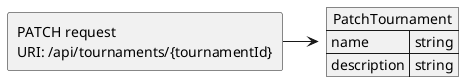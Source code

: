 @startuml Patch tournament request
allowmixing

agent "PATCH request \nURI: /api/tournaments/{tournamentId}"
  json "PatchTournament" as J {
    "name": "string",
    "description": "string"
  }

"PATCH request \nURI: /api/tournaments/{tournamentId}" -> J 
@enduml